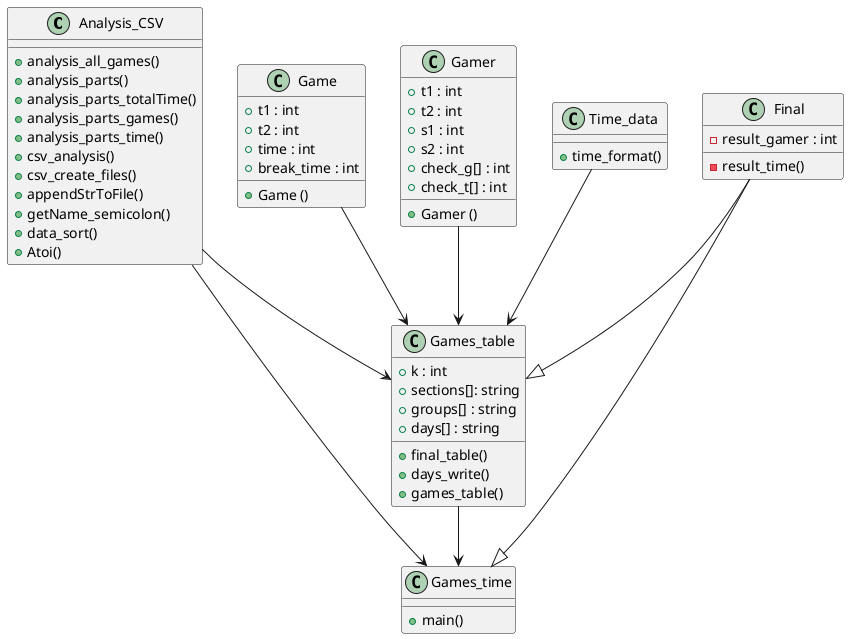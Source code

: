 @startuml 

Analysis_CSV  : + analysis_all_games()
Analysis_CSV  : + analysis_parts() 
Analysis_CSV  : + analysis_parts_totalTime()
Analysis_CSV  : + analysis_parts_games()
Analysis_CSV  : + analysis_parts_time() 
Analysis_CSV  : + csv_analysis() 
Analysis_CSV  : + csv_create_files() 
Analysis_CSV  : + appendStrToFile() 
Analysis_CSV  : + getName_semicolon() 
Analysis_CSV  : + data_sort()
Analysis_CSV  : + Atoi()

Game : + t1 : int
Game : + t2 : int
Game : + time : int
Game : + break_time : int
Game : + Game ()

Gamer : + t1 : int
Gamer : + t2 : int
Gamer : + s1 : int
Gamer : + s2 : int
Gamer : + check_g[] : int
Gamer : + check_t[] : int
Gamer : + Gamer ()

Games_table : + k : int
Games_table : + sections[]: string
Games_table : + groups[] : string
Games_table : + days[] : string
Games_table : + final_table()
Games_table : + days_write()
Games_table : +  games_table()

Games_time : + main()

Time_data  : + time_format()

Final : - result_gamer : int
Final : - result_time() 


Analysis_CSV --> Games_table
Game --> Games_table
Gamer --> Games_table
Time_data --> Games_table
Final --|> Games_table
Games_table --> Games_time
Analysis_CSV --> Games_time
Final --|> Games_time



@enduml

